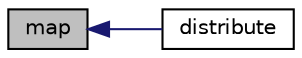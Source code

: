 digraph "map"
{
  bgcolor="transparent";
  edge [fontname="Helvetica",fontsize="10",labelfontname="Helvetica",labelfontsize="10"];
  node [fontname="Helvetica",fontsize="10",shape=record];
  rankdir="LR";
  Node1 [label="map",height=0.2,width=0.4,color="black", fillcolor="grey75", style="filled" fontcolor="black"];
  Node1 -> Node2 [dir="back",color="midnightblue",fontsize="10",style="solid",fontname="Helvetica"];
  Node2 [label="distribute",height=0.2,width=0.4,color="black",URL="$classFoam_1_1mappedPatchBase.html#a19634e92e19466f33831b6908d0a4fab",tooltip="Wrapper around map/interpolate data distribution. "];
}
